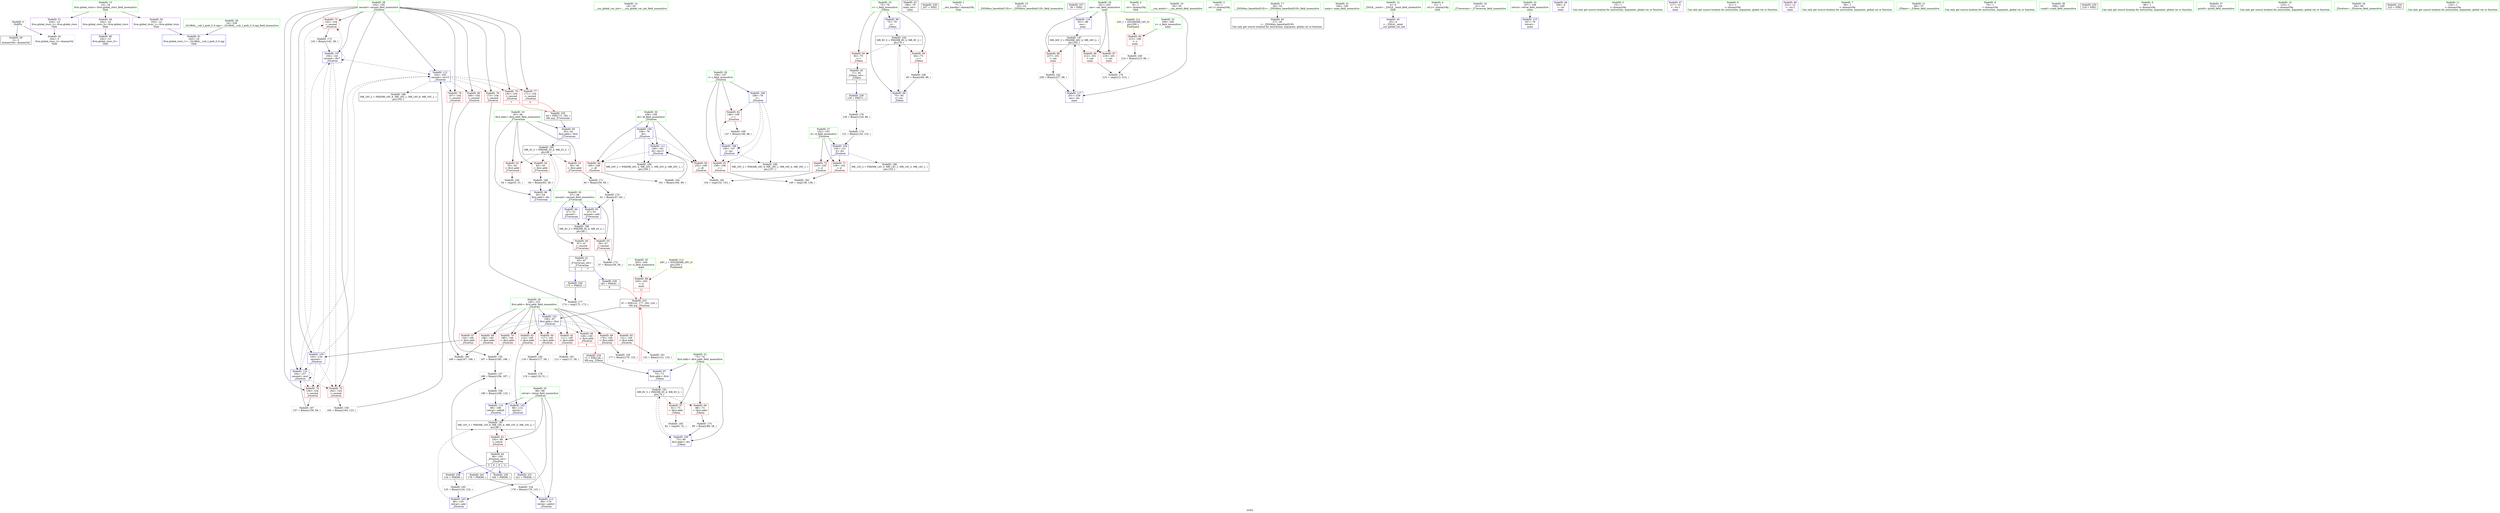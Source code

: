digraph "SVFG" {
	label="SVFG";

	Node0x55b340d755b0 [shape=record,color=grey,label="{NodeID: 0\nNullPtr}"];
	Node0x55b340d755b0 -> Node0x55b340d8d680[style=solid];
	Node0x55b340d755b0 -> Node0x55b340d91300[style=solid];
	Node0x55b340d98070 [shape=record,color=grey,label="{NodeID: 180\n169 = cmp(167, 168, )\n}"];
	Node0x55b340d8df00 [shape=record,color=blue,label="{NodeID: 97\n73\<--72\nfirst.addr\<--first\n_Z3lenx\n}"];
	Node0x55b340d8df00 -> Node0x55b340da0940[style=dashed];
	Node0x55b340d8c090 [shape=record,color=green,label="{NodeID: 14\n19\<--20\n__cxx_global_var_init\<--__cxx_global_var_init_field_insensitive\n}"];
	Node0x55b340d92ad0 [shape=record,color=blue,label="{NodeID: 111\n108\<--161\ni8\<--inc13\n_Z5solvex\n}"];
	Node0x55b340d92ad0 -> Node0x55b340d90b50[style=dashed];
	Node0x55b340d92ad0 -> Node0x55b340d90c20[style=dashed];
	Node0x55b340d92ad0 -> Node0x55b340d92ad0[style=dashed];
	Node0x55b340d92ad0 -> Node0x55b340da0440[style=dashed];
	Node0x55b340d8ccd0 [shape=record,color=green,label="{NodeID: 28\n104\<--105\nsecond\<--second_field_insensitive\n_Z5solvex\n}"];
	Node0x55b340d8ccd0 -> Node0x55b340d90330[style=solid];
	Node0x55b340d8ccd0 -> Node0x55b340d90400[style=solid];
	Node0x55b340d8ccd0 -> Node0x55b340d904d0[style=solid];
	Node0x55b340d8ccd0 -> Node0x55b340d905a0[style=solid];
	Node0x55b340d8ccd0 -> Node0x55b340d90670[style=solid];
	Node0x55b340d8ccd0 -> Node0x55b340d90740[style=solid];
	Node0x55b340d8ccd0 -> Node0x55b340d90810[style=solid];
	Node0x55b340d8ccd0 -> Node0x55b340d908e0[style=solid];
	Node0x55b340d8ccd0 -> Node0x55b340d8e580[style=solid];
	Node0x55b340d8ccd0 -> Node0x55b340d92790[style=solid];
	Node0x55b340d8ccd0 -> Node0x55b340d92a00[style=solid];
	Node0x55b340d8ccd0 -> Node0x55b340d92ba0[style=solid];
	Node0x55b340d8d950 [shape=record,color=black,label="{NodeID: 42\n196\<--79\nmain_ret\<--\nmain\n}"];
	Node0x55b340d8f560 [shape=record,color=red,label="{NodeID: 56\n67\<--47\n\<--second\n_Z7reversex\n}"];
	Node0x55b340d8f560 -> Node0x55b340d8d880[style=solid];
	Node0x55b340db0e30 [shape=record,color=black,label="{NodeID: 236\n207 = PHI()\n}"];
	Node0x55b340d900c0 [shape=record,color=red,label="{NodeID: 70\n185\<--100\n\<--first.addr\n_Z5solvex\n}"];
	Node0x55b340d900c0 -> Node0x55b340d95af0[style=solid];
	Node0x55b340d96cf0 [shape=record,color=grey,label="{NodeID: 167\n157 = Binary(156, 58, )\n}"];
	Node0x55b340d96cf0 -> Node0x55b340d92a00[style=solid];
	Node0x55b340d90c20 [shape=record,color=red,label="{NodeID: 84\n160\<--108\n\<--i8\n_Z5solvex\n}"];
	Node0x55b340d90c20 -> Node0x55b340d96870[style=solid];
	Node0x55b340d86330 [shape=record,color=green,label="{NodeID: 1\n7\<--1\n__dso_handle\<--dummyObj\nGlob }"];
	Node0x55b340d981f0 [shape=record,color=grey,label="{NodeID: 181\n112 = cmp(111, 58, )\n}"];
	Node0x55b340d8dfd0 [shape=record,color=blue,label="{NodeID: 98\n75\<--79\nr\<--\n_Z3lenx\n}"];
	Node0x55b340d8dfd0 -> Node0x55b340d91a80[style=dashed];
	Node0x55b340d8c120 [shape=record,color=green,label="{NodeID: 15\n23\<--24\n_ZNSt8ios_base4InitC1Ev\<--_ZNSt8ios_base4InitC1Ev_field_insensitive\n}"];
	Node0x55b340d92570 [shape=record,color=black,label="{NodeID: 195\nMR_2V_3 = PHI(MR_2V_4, MR_2V_2, )\npts\{46 \}\n}"];
	Node0x55b340d92570 -> Node0x55b340d8f220[style=dashed];
	Node0x55b340d92570 -> Node0x55b340d8f2f0[style=dashed];
	Node0x55b340d92570 -> Node0x55b340d8f3c0[style=dashed];
	Node0x55b340d92570 -> Node0x55b340d8de30[style=dashed];
	Node0x55b340d92ba0 [shape=record,color=blue,label="{NodeID: 112\n104\<--165\nsecond\<--inc15\n_Z5solvex\n}"];
	Node0x55b340d92ba0 -> Node0x55b340d905a0[style=dashed];
	Node0x55b340d92ba0 -> Node0x55b340d90670[style=dashed];
	Node0x55b340d92ba0 -> Node0x55b340d90740[style=dashed];
	Node0x55b340d92ba0 -> Node0x55b340d90810[style=dashed];
	Node0x55b340d92ba0 -> Node0x55b340d908e0[style=dashed];
	Node0x55b340d92ba0 -> Node0x55b340d9fa40[style=dashed];
	Node0x55b340d8cda0 [shape=record,color=green,label="{NodeID: 29\n106\<--107\ni\<--i_field_insensitive\n_Z5solvex\n}"];
	Node0x55b340d8cda0 -> Node0x55b340d909b0[style=solid];
	Node0x55b340d8cda0 -> Node0x55b340d90a80[style=solid];
	Node0x55b340d8cda0 -> Node0x55b340d926c0[style=solid];
	Node0x55b340d8cda0 -> Node0x55b340d92860[style=solid];
	Node0x55b340d8da20 [shape=record,color=black,label="{NodeID: 43\n71\<--92\n_Z3lenx_ret\<--\n_Z3lenx\n|{<s0>4}}"];
	Node0x55b340d8da20:s0 -> Node0x55b340db1260[style=solid,color=blue];
	Node0x55b340d8f630 [shape=record,color=red,label="{NodeID: 57\n81\<--73\n\<--first.addr\n_Z3lenx\n}"];
	Node0x55b340d8f630 -> Node0x55b340d984f0[style=solid];
	Node0x55b340db0f30 [shape=record,color=black,label="{NodeID: 237\n26 = PHI()\n}"];
	Node0x55b340d95970 [shape=record,color=grey,label="{NodeID: 154\n179 = Binary(178, 123, )\n}"];
	Node0x55b340d95970 -> Node0x55b340d92c70[style=solid];
	Node0x55b340d90190 [shape=record,color=red,label="{NodeID: 71\n139\<--102\n\<--d\n_Z5solvex\n}"];
	Node0x55b340d90190 -> Node0x55b340d987f0[style=solid];
	Node0x55b340d96e70 [shape=record,color=grey,label="{NodeID: 168\n147 = Binary(146, 86, )\n}"];
	Node0x55b340d96e70 -> Node0x55b340d92860[style=solid];
	Node0x55b340d90cf0 [shape=record,color=red,label="{NodeID: 85\n213\<--199\n\<--z\nmain\n}"];
	Node0x55b340d90cf0 -> Node0x55b340d96270[style=solid];
	Node0x55b340d75640 [shape=record,color=green,label="{NodeID: 2\n8\<--1\n.str\<--dummyObj\nGlob }"];
	Node0x55b340d98370 [shape=record,color=grey,label="{NodeID: 182\n154 = cmp(152, 153, )\n}"];
	Node0x55b340d8e0a0 [shape=record,color=blue,label="{NodeID: 99\n75\<--85\nr\<--inc\n_Z3lenx\n}"];
	Node0x55b340d8e0a0 -> Node0x55b340d91a80[style=dashed];
	Node0x55b340d8c220 [shape=record,color=green,label="{NodeID: 16\n29\<--30\n__cxa_atexit\<--__cxa_atexit_field_insensitive\n}"];
	Node0x55b340da3260 [shape=record,color=black,label="{NodeID: 196\nMR_4V_3 = PHI(MR_4V_4, MR_4V_2, )\npts\{48 \}\n}"];
	Node0x55b340da3260 -> Node0x55b340d8f490[style=dashed];
	Node0x55b340da3260 -> Node0x55b340d8f560[style=dashed];
	Node0x55b340da3260 -> Node0x55b340d915a0[style=dashed];
	Node0x55b340d92c70 [shape=record,color=blue,label="{NodeID: 113\n98\<--179\nretval\<--add22\n_Z5solvex\n}"];
	Node0x55b340d92c70 -> Node0x55b340d9f540[style=dashed];
	Node0x55b340d8ce70 [shape=record,color=green,label="{NodeID: 30\n108\<--109\ni8\<--i8_field_insensitive\n_Z5solvex\n}"];
	Node0x55b340d8ce70 -> Node0x55b340d90b50[style=solid];
	Node0x55b340d8ce70 -> Node0x55b340d90c20[style=solid];
	Node0x55b340d8ce70 -> Node0x55b340d92930[style=solid];
	Node0x55b340d8ce70 -> Node0x55b340d92ad0[style=solid];
	Node0x55b340d8daf0 [shape=record,color=black,label="{NodeID: 44\n96\<--192\n_Z5solvex_ret\<--\n_Z5solvex\n|{<s0>3|<s1>6|<s2>8|<s3>11}}"];
	Node0x55b340d8daf0:s0 -> Node0x55b340db1030[style=solid,color=blue];
	Node0x55b340d8daf0:s1 -> Node0x55b340db14e0[style=solid,color=blue];
	Node0x55b340d8daf0:s2 -> Node0x55b340dafad0[style=solid,color=blue];
	Node0x55b340d8daf0:s3 -> Node0x55b340dafca0[style=solid,color=blue];
	Node0x55b340d8f700 [shape=record,color=red,label="{NodeID: 58\n88\<--73\n\<--first.addr\n_Z3lenx\n}"];
	Node0x55b340d8f700 -> Node0x55b340d978f0[style=solid];
	Node0x55b340db1030 [shape=record,color=black,label="{NodeID: 238\n124 = PHI(96, )\n}"];
	Node0x55b340db1030 -> Node0x55b340d969f0[style=solid];
	Node0x55b340d95af0 [shape=record,color=grey,label="{NodeID: 155\n187 = Binary(185, 186, )\n}"];
	Node0x55b340d95af0 -> Node0x55b340d95df0[style=solid];
	Node0x55b340d90260 [shape=record,color=red,label="{NodeID: 72\n153\<--102\n\<--d\n_Z5solvex\n}"];
	Node0x55b340d90260 -> Node0x55b340d98370[style=solid];
	Node0x55b340d96ff0 [shape=record,color=grey,label="{NodeID: 169\n64 = Binary(63, 58, )\n}"];
	Node0x55b340d96ff0 -> Node0x55b340d8de30[style=solid];
	Node0x55b340d90dc0 [shape=record,color=red,label="{NodeID: 86\n212\<--201\n\<--cas\nmain\n}"];
	Node0x55b340d90dc0 -> Node0x55b340d97ef0[style=solid];
	Node0x55b340d8b250 [shape=record,color=green,label="{NodeID: 3\n10\<--1\n.str.1\<--dummyObj\nGlob }"];
	Node0x55b340d984f0 [shape=record,color=grey,label="{NodeID: 183\n82 = cmp(81, 51, )\n}"];
	Node0x55b340d8e170 [shape=record,color=blue,label="{NodeID: 100\n73\<--89\nfirst.addr\<--div\n_Z3lenx\n}"];
	Node0x55b340d8e170 -> Node0x55b340da0940[style=dashed];
	Node0x55b340d8c320 [shape=record,color=green,label="{NodeID: 17\n28\<--34\n_ZNSt8ios_base4InitD1Ev\<--_ZNSt8ios_base4InitD1Ev_field_insensitive\n}"];
	Node0x55b340d8c320 -> Node0x55b340d8d780[style=solid];
	Node0x55b340da3760 [shape=record,color=black,label="{NodeID: 197\nMR_26V_3 = PHI(MR_26V_4, MR_26V_2, )\npts\{202 \}\n}"];
	Node0x55b340da3760 -> Node0x55b340d90dc0[style=dashed];
	Node0x55b340da3760 -> Node0x55b340d90e90[style=dashed];
	Node0x55b340da3760 -> Node0x55b340d90f60[style=dashed];
	Node0x55b340da3760 -> Node0x55b340d92fb0[style=dashed];
	Node0x55b340d92d40 [shape=record,color=blue,label="{NodeID: 114\n98\<--189\nretval\<--add28\n_Z5solvex\n}"];
	Node0x55b340d92d40 -> Node0x55b340d9f540[style=dashed];
	Node0x55b340d8cf40 [shape=record,color=green,label="{NodeID: 31\n194\<--195\nmain\<--main_field_insensitive\n}"];
	Node0x55b340da62e0 [shape=record,color=yellow,style=double,label="{NodeID: 211\n24V_1 = ENCHI(MR_24V_0)\npts\{200 \}\nFun[main]}"];
	Node0x55b340da62e0 -> Node0x55b340d90cf0[style=dashed];
	Node0x55b340d8dbc0 [shape=record,color=purple,label="{NodeID: 45\n25\<--4\n\<--_ZStL8__ioinit\n__cxx_global_var_init\n}"];
	Node0x55b340d8f7d0 [shape=record,color=red,label="{NodeID: 59\n84\<--75\n\<--r\n_Z3lenx\n}"];
	Node0x55b340d8f7d0 -> Node0x55b340d96b70[style=solid];
	Node0x55b340db1260 [shape=record,color=black,label="{NodeID: 239\n129 = PHI(71, )\n}"];
	Node0x55b340db1260 -> Node0x55b340d97a70[style=solid];
	Node0x55b340d95c70 [shape=record,color=grey,label="{NodeID: 156\n177 = Binary(176, 123, )\n|{<s0>6}}"];
	Node0x55b340d95c70:s0 -> Node0x55b340db06a0[style=solid,color=red];
	Node0x55b340d90330 [shape=record,color=red,label="{NodeID: 73\n142\<--104\n\<--second\n_Z5solvex\n}"];
	Node0x55b340d90330 -> Node0x55b340d975f0[style=solid];
	Node0x55b340d97170 [shape=record,color=grey,label="{NodeID: 170\n61 = Binary(57, 60, )\n}"];
	Node0x55b340d97170 -> Node0x55b340d915a0[style=solid];
	Node0x55b340d90e90 [shape=record,color=red,label="{NodeID: 87\n219\<--201\n\<--cas\nmain\n}"];
	Node0x55b340d8b2e0 [shape=record,color=green,label="{NodeID: 4\n12\<--1\n.str.2\<--dummyObj\nGlob }"];
	Node0x55b340d98670 [shape=record,color=grey,label="{NodeID: 184\n54 = cmp(53, 51, )\n}"];
	Node0x55b340d8e240 [shape=record,color=blue,label="{NodeID: 101\n100\<--97\nfirst.addr\<--first\n_Z5solvex\n}"];
	Node0x55b340d8e240 -> Node0x55b340d8fa40[style=dashed];
	Node0x55b340d8e240 -> Node0x55b340d8fb10[style=dashed];
	Node0x55b340d8e240 -> Node0x55b340d8fbe0[style=dashed];
	Node0x55b340d8e240 -> Node0x55b340d8fcb0[style=dashed];
	Node0x55b340d8e240 -> Node0x55b340d8fd80[style=dashed];
	Node0x55b340d8e240 -> Node0x55b340d8fe50[style=dashed];
	Node0x55b340d8e240 -> Node0x55b340d8ff20[style=dashed];
	Node0x55b340d8e240 -> Node0x55b340d8fff0[style=dashed];
	Node0x55b340d8e240 -> Node0x55b340d900c0[style=dashed];
	Node0x55b340d8c420 [shape=record,color=green,label="{NodeID: 18\n41\<--42\n_Z7reversex\<--_Z7reversex_field_insensitive\n}"];
	Node0x55b340d92e10 [shape=record,color=blue,label="{NodeID: 115\n197\<--79\nretval\<--\nmain\n}"];
	Node0x55b340d8d040 [shape=record,color=green,label="{NodeID: 32\n197\<--198\nretval\<--retval_field_insensitive\nmain\n}"];
	Node0x55b340d8d040 -> Node0x55b340d92e10[style=solid];
	Node0x55b340d8dc90 [shape=record,color=purple,label="{NodeID: 46\n206\<--8\n\<--.str\nmain\n}"];
	Node0x55b340d8f8a0 [shape=record,color=red,label="{NodeID: 60\n92\<--75\n\<--r\n_Z3lenx\n}"];
	Node0x55b340d8f8a0 -> Node0x55b340d8da20[style=solid];
	Node0x55b340db13a0 [shape=record,color=black,label="{NodeID: 240\n172 = PHI(43, )\n}"];
	Node0x55b340db13a0 -> Node0x55b340d97bf0[style=solid];
	Node0x55b340d95df0 [shape=record,color=grey,label="{NodeID: 157\n188 = Binary(184, 187, )\n}"];
	Node0x55b340d95df0 -> Node0x55b340d95f70[style=solid];
	Node0x55b340d90400 [shape=record,color=red,label="{NodeID: 74\n156\<--104\n\<--second\n_Z5solvex\n}"];
	Node0x55b340d90400 -> Node0x55b340d96cf0[style=solid];
	Node0x55b340d972f0 [shape=record,color=grey,label="{NodeID: 171\n60 = Binary(59, 58, )\n}"];
	Node0x55b340d972f0 -> Node0x55b340d97170[style=solid];
	Node0x55b340d90f60 [shape=record,color=red,label="{NodeID: 88\n227\<--201\n\<--cas\nmain\n}"];
	Node0x55b340d90f60 -> Node0x55b340d96570[style=solid];
	Node0x55b340d8bb80 [shape=record,color=green,label="{NodeID: 5\n15\<--1\n\<--dummyObj\nCan only get source location for instruction, argument, global var or function.}"];
	Node0x55b340d987f0 [shape=record,color=grey,label="{NodeID: 185\n140 = cmp(138, 139, )\n}"];
	Node0x55b340d8e310 [shape=record,color=blue,label="{NodeID: 102\n98\<--114\nretval\<--\n_Z5solvex\n}"];
	Node0x55b340d8e310 -> Node0x55b340d9f540[style=dashed];
	Node0x55b340d8c520 [shape=record,color=green,label="{NodeID: 19\n45\<--46\nfirst.addr\<--first.addr_field_insensitive\n_Z7reversex\n}"];
	Node0x55b340d8c520 -> Node0x55b340d8f220[style=solid];
	Node0x55b340d8c520 -> Node0x55b340d8f2f0[style=solid];
	Node0x55b340d8c520 -> Node0x55b340d8f3c0[style=solid];
	Node0x55b340d8c520 -> Node0x55b340d91400[style=solid];
	Node0x55b340d8c520 -> Node0x55b340d8de30[style=solid];
	Node0x55b340d92ee0 [shape=record,color=blue,label="{NodeID: 116\n201\<--86\ncas\<--\nmain\n}"];
	Node0x55b340d92ee0 -> Node0x55b340da3760[style=dashed];
	Node0x55b340d8d110 [shape=record,color=green,label="{NodeID: 33\n199\<--200\nz\<--z_field_insensitive\nmain\n}"];
	Node0x55b340d8d110 -> Node0x55b340d90cf0[style=solid];
	Node0x55b340da64a0 [shape=record,color=yellow,style=double,label="{NodeID: 213\n28V_1 = ENCHI(MR_28V_0)\npts\{204 \}\nFun[main]}"];
	Node0x55b340da64a0 -> Node0x55b340d91030[style=dashed];
	Node0x55b340d8dd60 [shape=record,color=purple,label="{NodeID: 47\n217\<--10\n\<--.str.1\nmain\n}"];
	Node0x55b340d8f970 [shape=record,color=red,label="{NodeID: 61\n192\<--98\n\<--retval\n_Z5solvex\n}"];
	Node0x55b340d8f970 -> Node0x55b340d8daf0[style=solid];
	Node0x55b340db14e0 [shape=record,color=black,label="{NodeID: 241\n178 = PHI(96, )\n}"];
	Node0x55b340db14e0 -> Node0x55b340d95970[style=solid];
	Node0x55b340d95f70 [shape=record,color=grey,label="{NodeID: 158\n189 = Binary(188, 123, )\n}"];
	Node0x55b340d95f70 -> Node0x55b340d92d40[style=solid];
	Node0x55b340d904d0 [shape=record,color=red,label="{NodeID: 75\n164\<--104\n\<--second\n_Z5solvex\n}"];
	Node0x55b340d904d0 -> Node0x55b340d960f0[style=solid];
	Node0x55b340d97470 [shape=record,color=grey,label="{NodeID: 172\n57 = Binary(58, 56, )\n}"];
	Node0x55b340d97470 -> Node0x55b340d97170[style=solid];
	Node0x55b340d91030 [shape=record,color=red,label="{NodeID: 89\n220\<--203\n\<--n\nmain\n|{<s0>11}}"];
	Node0x55b340d91030:s0 -> Node0x55b340db06a0[style=solid,color=red];
	Node0x55b340d8bc10 [shape=record,color=green,label="{NodeID: 6\n51\<--1\n\<--dummyObj\nCan only get source location for instruction, argument, global var or function.}"];
	Node0x55b340d9f040 [shape=record,color=black,label="{NodeID: 186\nMR_14V_2 = PHI(MR_14V_3, MR_14V_1, MR_14V_3, MR_14V_1, )\npts\{103 \}\n}"];
	Node0x55b340d8e3e0 [shape=record,color=blue,label="{NodeID: 103\n98\<--125\nretval\<--add\n_Z5solvex\n}"];
	Node0x55b340d8e3e0 -> Node0x55b340d9f540[style=dashed];
	Node0x55b340d8c5f0 [shape=record,color=green,label="{NodeID: 20\n47\<--48\nsecond\<--second_field_insensitive\n_Z7reversex\n}"];
	Node0x55b340d8c5f0 -> Node0x55b340d8f490[style=solid];
	Node0x55b340d8c5f0 -> Node0x55b340d8f560[style=solid];
	Node0x55b340d8c5f0 -> Node0x55b340d914d0[style=solid];
	Node0x55b340d8c5f0 -> Node0x55b340d915a0[style=solid];
	Node0x55b340d92fb0 [shape=record,color=blue,label="{NodeID: 117\n201\<--228\ncas\<--inc\nmain\n}"];
	Node0x55b340d92fb0 -> Node0x55b340da3760[style=dashed];
	Node0x55b340d8d1e0 [shape=record,color=green,label="{NodeID: 34\n201\<--202\ncas\<--cas_field_insensitive\nmain\n}"];
	Node0x55b340d8d1e0 -> Node0x55b340d90dc0[style=solid];
	Node0x55b340d8d1e0 -> Node0x55b340d90e90[style=solid];
	Node0x55b340d8d1e0 -> Node0x55b340d90f60[style=solid];
	Node0x55b340d8d1e0 -> Node0x55b340d92ee0[style=solid];
	Node0x55b340d8d1e0 -> Node0x55b340d92fb0[style=solid];
	Node0x55b340d8ee50 [shape=record,color=purple,label="{NodeID: 48\n222\<--12\n\<--.str.2\nmain\n}"];
	Node0x55b340b74f70 [shape=record,color=black,label="{NodeID: 228\n183 = PHI(43, )\n|{<s0>8}}"];
	Node0x55b340b74f70:s0 -> Node0x55b340db06a0[style=solid,color=red];
	Node0x55b340d8fa40 [shape=record,color=red,label="{NodeID: 62\n111\<--100\n\<--first.addr\n_Z5solvex\n}"];
	Node0x55b340d8fa40 -> Node0x55b340d981f0[style=solid];
	Node0x55b340d960f0 [shape=record,color=grey,label="{NodeID: 159\n165 = Binary(164, 123, )\n}"];
	Node0x55b340d960f0 -> Node0x55b340d92ba0[style=solid];
	Node0x55b340d905a0 [shape=record,color=red,label="{NodeID: 76\n167\<--104\n\<--second\n_Z5solvex\n}"];
	Node0x55b340d905a0 -> Node0x55b340d98070[style=solid];
	Node0x55b340d975f0 [shape=record,color=grey,label="{NodeID: 173\n143 = Binary(142, 58, )\n}"];
	Node0x55b340d975f0 -> Node0x55b340d92790[style=solid];
	Node0x55b340d91100 [shape=record,color=blue,label="{NodeID: 90\n242\<--15\nllvm.global_ctors_0\<--\nGlob }"];
	Node0x55b340d8bca0 [shape=record,color=green,label="{NodeID: 7\n58\<--1\n\<--dummyObj\nCan only get source location for instruction, argument, global var or function.}"];
	Node0x55b340d9f540 [shape=record,color=black,label="{NodeID: 187\nMR_10V_3 = PHI(MR_10V_6, MR_10V_4, MR_10V_5, MR_10V_2, )\npts\{99 \}\n}"];
	Node0x55b340d9f540 -> Node0x55b340d8f970[style=dashed];
	Node0x55b340d8e4b0 [shape=record,color=blue,label="{NodeID: 104\n102\<--131\nd\<--div\n_Z5solvex\n}"];
	Node0x55b340d8e4b0 -> Node0x55b340d90190[style=dashed];
	Node0x55b340d8e4b0 -> Node0x55b340d90260[style=dashed];
	Node0x55b340d8e4b0 -> Node0x55b340d9f040[style=dashed];
	Node0x55b340d8c6c0 [shape=record,color=green,label="{NodeID: 21\n69\<--70\n_Z3lenx\<--_Z3lenx_field_insensitive\n}"];
	Node0x55b340d8d2b0 [shape=record,color=green,label="{NodeID: 35\n203\<--204\nn\<--n_field_insensitive\nmain\n}"];
	Node0x55b340d8d2b0 -> Node0x55b340d91030[style=solid];
	Node0x55b340d8ef20 [shape=record,color=purple,label="{NodeID: 49\n242\<--14\nllvm.global_ctors_0\<--llvm.global_ctors\nGlob }"];
	Node0x55b340d8ef20 -> Node0x55b340d91100[style=solid];
	Node0x55b340dafad0 [shape=record,color=black,label="{NodeID: 229\n184 = PHI(96, )\n}"];
	Node0x55b340dafad0 -> Node0x55b340d95df0[style=solid];
	Node0x55b340d8fb10 [shape=record,color=red,label="{NodeID: 63\n114\<--100\n\<--first.addr\n_Z5solvex\n}"];
	Node0x55b340d8fb10 -> Node0x55b340d8e310[style=solid];
	Node0x55b340d96270 [shape=record,color=grey,label="{NodeID: 160\n214 = Binary(213, 86, )\n}"];
	Node0x55b340d96270 -> Node0x55b340d97ef0[style=solid];
	Node0x55b340d90670 [shape=record,color=red,label="{NodeID: 77\n171\<--104\n\<--second\n_Z5solvex\n|{<s0>5}}"];
	Node0x55b340d90670:s0 -> Node0x55b340db0b90[style=solid,color=red];
	Node0x55b340d97770 [shape=record,color=grey,label="{NodeID: 174\n131 = Binary(130, 132, )\n}"];
	Node0x55b340d97770 -> Node0x55b340d8e4b0[style=solid];
	Node0x55b340d91200 [shape=record,color=blue,label="{NodeID: 91\n243\<--16\nllvm.global_ctors_1\<--_GLOBAL__sub_I_piob_0_0.cpp\nGlob }"];
	Node0x55b340d8bd30 [shape=record,color=green,label="{NodeID: 8\n79\<--1\n\<--dummyObj\nCan only get source location for instruction, argument, global var or function.}"];
	Node0x55b340d9fa40 [shape=record,color=black,label="{NodeID: 188\nMR_16V_2 = PHI(MR_16V_8, MR_16V_1, MR_16V_8, MR_16V_1, )\npts\{105 \}\n}"];
	Node0x55b340d8e580 [shape=record,color=blue,label="{NodeID: 105\n104\<--134\nsecond\<--\n_Z5solvex\n}"];
	Node0x55b340d8e580 -> Node0x55b340d90330[style=dashed];
	Node0x55b340d8e580 -> Node0x55b340d90400[style=dashed];
	Node0x55b340d8e580 -> Node0x55b340d904d0[style=dashed];
	Node0x55b340d8e580 -> Node0x55b340d92790[style=dashed];
	Node0x55b340d8e580 -> Node0x55b340d92a00[style=dashed];
	Node0x55b340d8e580 -> Node0x55b340d92ba0[style=dashed];
	Node0x55b340d8c7c0 [shape=record,color=green,label="{NodeID: 22\n73\<--74\nfirst.addr\<--first.addr_field_insensitive\n_Z3lenx\n}"];
	Node0x55b340d8c7c0 -> Node0x55b340d8f630[style=solid];
	Node0x55b340d8c7c0 -> Node0x55b340d8f700[style=solid];
	Node0x55b340d8c7c0 -> Node0x55b340d8df00[style=solid];
	Node0x55b340d8c7c0 -> Node0x55b340d8e170[style=solid];
	Node0x55b340d8d380 [shape=record,color=green,label="{NodeID: 36\n208\<--209\nscanf\<--scanf_field_insensitive\n}"];
	Node0x55b340d8f020 [shape=record,color=purple,label="{NodeID: 50\n243\<--14\nllvm.global_ctors_1\<--llvm.global_ctors\nGlob }"];
	Node0x55b340d8f020 -> Node0x55b340d91200[style=solid];
	Node0x55b340dafbd0 [shape=record,color=black,label="{NodeID: 230\n218 = PHI()\n}"];
	Node0x55b340d8fbe0 [shape=record,color=red,label="{NodeID: 64\n117\<--100\n\<--first.addr\n_Z5solvex\n}"];
	Node0x55b340d8fbe0 -> Node0x55b340d966f0[style=solid];
	Node0x55b340d963f0 [shape=record,color=grey,label="{NodeID: 161\n122 = Binary(121, 123, )\n|{<s0>3}}"];
	Node0x55b340d963f0:s0 -> Node0x55b340db06a0[style=solid,color=red];
	Node0x55b340d90740 [shape=record,color=red,label="{NodeID: 78\n173\<--104\n\<--second\n_Z5solvex\n}"];
	Node0x55b340d90740 -> Node0x55b340d97bf0[style=solid];
	Node0x55b340d978f0 [shape=record,color=grey,label="{NodeID: 175\n89 = Binary(88, 58, )\n}"];
	Node0x55b340d978f0 -> Node0x55b340d8e170[style=solid];
	Node0x55b340d91300 [shape=record,color=blue, style = dotted,label="{NodeID: 92\n244\<--3\nllvm.global_ctors_2\<--dummyVal\nGlob }"];
	Node0x55b340d8bdc0 [shape=record,color=green,label="{NodeID: 9\n86\<--1\n\<--dummyObj\nCan only get source location for instruction, argument, global var or function.}"];
	Node0x55b340d9ff40 [shape=record,color=black,label="{NodeID: 189\nMR_18V_2 = PHI(MR_18V_4, MR_18V_1, MR_18V_4, MR_18V_1, )\npts\{107 \}\n}"];
	Node0x55b340d926c0 [shape=record,color=blue,label="{NodeID: 106\n106\<--79\ni\<--\n_Z5solvex\n}"];
	Node0x55b340d926c0 -> Node0x55b340d909b0[style=dashed];
	Node0x55b340d926c0 -> Node0x55b340d90a80[style=dashed];
	Node0x55b340d926c0 -> Node0x55b340d92860[style=dashed];
	Node0x55b340d926c0 -> Node0x55b340d9ff40[style=dashed];
	Node0x55b340d8c890 [shape=record,color=green,label="{NodeID: 23\n75\<--76\nr\<--r_field_insensitive\n_Z3lenx\n}"];
	Node0x55b340d8c890 -> Node0x55b340d8f7d0[style=solid];
	Node0x55b340d8c890 -> Node0x55b340d8f8a0[style=solid];
	Node0x55b340d8c890 -> Node0x55b340d8dfd0[style=solid];
	Node0x55b340d8c890 -> Node0x55b340d8e0a0[style=solid];
	Node0x55b340d8d480 [shape=record,color=green,label="{NodeID: 37\n224\<--225\nprintf\<--printf_field_insensitive\n}"];
	Node0x55b340d8f120 [shape=record,color=purple,label="{NodeID: 51\n244\<--14\nllvm.global_ctors_2\<--llvm.global_ctors\nGlob }"];
	Node0x55b340d8f120 -> Node0x55b340d91300[style=solid];
	Node0x55b340dafca0 [shape=record,color=black,label="{NodeID: 231\n221 = PHI(96, )\n}"];
	Node0x55b340d8fcb0 [shape=record,color=red,label="{NodeID: 65\n121\<--100\n\<--first.addr\n_Z5solvex\n}"];
	Node0x55b340d8fcb0 -> Node0x55b340d963f0[style=solid];
	Node0x55b340d96570 [shape=record,color=grey,label="{NodeID: 162\n228 = Binary(227, 86, )\n}"];
	Node0x55b340d96570 -> Node0x55b340d92fb0[style=solid];
	Node0x55b340d90810 [shape=record,color=red,label="{NodeID: 79\n182\<--104\n\<--second\n_Z5solvex\n|{<s0>7}}"];
	Node0x55b340d90810:s0 -> Node0x55b340db0b90[style=solid,color=red];
	Node0x55b340d97a70 [shape=record,color=grey,label="{NodeID: 176\n130 = Binary(129, 86, )\n}"];
	Node0x55b340d97a70 -> Node0x55b340d97770[style=solid];
	Node0x55b340d91400 [shape=record,color=blue,label="{NodeID: 93\n45\<--44\nfirst.addr\<--first\n_Z7reversex\n}"];
	Node0x55b340d91400 -> Node0x55b340d92570[style=dashed];
	Node0x55b340d8be50 [shape=record,color=green,label="{NodeID: 10\n123\<--1\n\<--dummyObj\nCan only get source location for instruction, argument, global var or function.}"];
	Node0x55b340da0440 [shape=record,color=black,label="{NodeID: 190\nMR_20V_2 = PHI(MR_20V_4, MR_20V_1, MR_20V_4, MR_20V_1, )\npts\{109 \}\n}"];
	Node0x55b340d92790 [shape=record,color=blue,label="{NodeID: 107\n104\<--143\nsecond\<--div7\n_Z5solvex\n}"];
	Node0x55b340d92790 -> Node0x55b340d90330[style=dashed];
	Node0x55b340d92790 -> Node0x55b340d90400[style=dashed];
	Node0x55b340d92790 -> Node0x55b340d904d0[style=dashed];
	Node0x55b340d92790 -> Node0x55b340d92790[style=dashed];
	Node0x55b340d92790 -> Node0x55b340d92a00[style=dashed];
	Node0x55b340d92790 -> Node0x55b340d92ba0[style=dashed];
	Node0x55b340d8c960 [shape=record,color=green,label="{NodeID: 24\n94\<--95\n_Z5solvex\<--_Z5solvex_field_insensitive\n}"];
	Node0x55b340d8d580 [shape=record,color=green,label="{NodeID: 38\n16\<--238\n_GLOBAL__sub_I_piob_0_0.cpp\<--_GLOBAL__sub_I_piob_0_0.cpp_field_insensitive\n}"];
	Node0x55b340d8d580 -> Node0x55b340d91200[style=solid];
	Node0x55b340d8f220 [shape=record,color=red,label="{NodeID: 52\n53\<--45\n\<--first.addr\n_Z7reversex\n}"];
	Node0x55b340d8f220 -> Node0x55b340d98670[style=solid];
	Node0x55b340db05d0 [shape=record,color=black,label="{NodeID: 232\n223 = PHI()\n}"];
	Node0x55b340d8fd80 [shape=record,color=red,label="{NodeID: 66\n128\<--100\n\<--first.addr\n_Z5solvex\n|{<s0>4}}"];
	Node0x55b340d8fd80:s0 -> Node0x55b340db0a80[style=solid,color=red];
	Node0x55b340d966f0 [shape=record,color=grey,label="{NodeID: 163\n118 = Binary(117, 58, )\n}"];
	Node0x55b340d966f0 -> Node0x55b340d97d70[style=solid];
	Node0x55b340d908e0 [shape=record,color=red,label="{NodeID: 80\n186\<--104\n\<--second\n_Z5solvex\n}"];
	Node0x55b340d908e0 -> Node0x55b340d95af0[style=solid];
	Node0x55b340d97bf0 [shape=record,color=grey,label="{NodeID: 177\n174 = cmp(172, 173, )\n}"];
	Node0x55b340d914d0 [shape=record,color=blue,label="{NodeID: 94\n47\<--51\nsecond\<--\n_Z7reversex\n}"];
	Node0x55b340d914d0 -> Node0x55b340da3260[style=dashed];
	Node0x55b340d8bee0 [shape=record,color=green,label="{NodeID: 11\n132\<--1\n\<--dummyObj\nCan only get source location for instruction, argument, global var or function.}"];
	Node0x55b340da0940 [shape=record,color=black,label="{NodeID: 191\nMR_6V_3 = PHI(MR_6V_4, MR_6V_2, )\npts\{74 \}\n}"];
	Node0x55b340da0940 -> Node0x55b340d8f630[style=dashed];
	Node0x55b340da0940 -> Node0x55b340d8f700[style=dashed];
	Node0x55b340da0940 -> Node0x55b340d8e170[style=dashed];
	Node0x55b340d92860 [shape=record,color=blue,label="{NodeID: 108\n106\<--147\ni\<--inc\n_Z5solvex\n}"];
	Node0x55b340d92860 -> Node0x55b340d909b0[style=dashed];
	Node0x55b340d92860 -> Node0x55b340d90a80[style=dashed];
	Node0x55b340d92860 -> Node0x55b340d92860[style=dashed];
	Node0x55b340d92860 -> Node0x55b340d9ff40[style=dashed];
	Node0x55b340d8ca60 [shape=record,color=green,label="{NodeID: 25\n98\<--99\nretval\<--retval_field_insensitive\n_Z5solvex\n}"];
	Node0x55b340d8ca60 -> Node0x55b340d8f970[style=solid];
	Node0x55b340d8ca60 -> Node0x55b340d8e310[style=solid];
	Node0x55b340d8ca60 -> Node0x55b340d8e3e0[style=solid];
	Node0x55b340d8ca60 -> Node0x55b340d92c70[style=solid];
	Node0x55b340d8ca60 -> Node0x55b340d92d40[style=solid];
	Node0x55b340d8d680 [shape=record,color=black,label="{NodeID: 39\n2\<--3\ndummyVal\<--dummyVal\n}"];
	Node0x55b340d8f2f0 [shape=record,color=red,label="{NodeID: 53\n59\<--45\n\<--first.addr\n_Z7reversex\n}"];
	Node0x55b340d8f2f0 -> Node0x55b340d972f0[style=solid];
	Node0x55b340db06a0 [shape=record,color=black,label="{NodeID: 233\n97 = PHI(122, 177, 183, 220, )\n0th arg _Z5solvex }"];
	Node0x55b340db06a0 -> Node0x55b340d8e240[style=solid];
	Node0x55b340d8fe50 [shape=record,color=red,label="{NodeID: 67\n134\<--100\n\<--first.addr\n_Z5solvex\n}"];
	Node0x55b340d8fe50 -> Node0x55b340d8e580[style=solid];
	Node0x55b340d96870 [shape=record,color=grey,label="{NodeID: 164\n161 = Binary(160, 86, )\n}"];
	Node0x55b340d96870 -> Node0x55b340d92ad0[style=solid];
	Node0x55b340d909b0 [shape=record,color=red,label="{NodeID: 81\n138\<--106\n\<--i\n_Z5solvex\n}"];
	Node0x55b340d909b0 -> Node0x55b340d987f0[style=solid];
	Node0x55b340d97d70 [shape=record,color=grey,label="{NodeID: 178\n119 = cmp(118, 51, )\n}"];
	Node0x55b340d915a0 [shape=record,color=blue,label="{NodeID: 95\n47\<--61\nsecond\<--add\n_Z7reversex\n}"];
	Node0x55b340d915a0 -> Node0x55b340da3260[style=dashed];
	Node0x55b340d8bf70 [shape=record,color=green,label="{NodeID: 12\n4\<--6\n_ZStL8__ioinit\<--_ZStL8__ioinit_field_insensitive\nGlob }"];
	Node0x55b340d8bf70 -> Node0x55b340d8dbc0[style=solid];
	Node0x55b340d91a80 [shape=record,color=black,label="{NodeID: 192\nMR_8V_3 = PHI(MR_8V_4, MR_8V_2, )\npts\{76 \}\n}"];
	Node0x55b340d91a80 -> Node0x55b340d8f7d0[style=dashed];
	Node0x55b340d91a80 -> Node0x55b340d8f8a0[style=dashed];
	Node0x55b340d91a80 -> Node0x55b340d8e0a0[style=dashed];
	Node0x55b340d92930 [shape=record,color=blue,label="{NodeID: 109\n108\<--79\ni8\<--\n_Z5solvex\n}"];
	Node0x55b340d92930 -> Node0x55b340d90b50[style=dashed];
	Node0x55b340d92930 -> Node0x55b340d90c20[style=dashed];
	Node0x55b340d92930 -> Node0x55b340d92ad0[style=dashed];
	Node0x55b340d92930 -> Node0x55b340da0440[style=dashed];
	Node0x55b340d8cb30 [shape=record,color=green,label="{NodeID: 26\n100\<--101\nfirst.addr\<--first.addr_field_insensitive\n_Z5solvex\n}"];
	Node0x55b340d8cb30 -> Node0x55b340d8fa40[style=solid];
	Node0x55b340d8cb30 -> Node0x55b340d8fb10[style=solid];
	Node0x55b340d8cb30 -> Node0x55b340d8fbe0[style=solid];
	Node0x55b340d8cb30 -> Node0x55b340d8fcb0[style=solid];
	Node0x55b340d8cb30 -> Node0x55b340d8fd80[style=solid];
	Node0x55b340d8cb30 -> Node0x55b340d8fe50[style=solid];
	Node0x55b340d8cb30 -> Node0x55b340d8ff20[style=solid];
	Node0x55b340d8cb30 -> Node0x55b340d8fff0[style=solid];
	Node0x55b340d8cb30 -> Node0x55b340d900c0[style=solid];
	Node0x55b340d8cb30 -> Node0x55b340d8e240[style=solid];
	Node0x55b340d8d780 [shape=record,color=black,label="{NodeID: 40\n27\<--28\n\<--_ZNSt8ios_base4InitD1Ev\nCan only get source location for instruction, argument, global var or function.}"];
	Node0x55b340d8f3c0 [shape=record,color=red,label="{NodeID: 54\n63\<--45\n\<--first.addr\n_Z7reversex\n}"];
	Node0x55b340d8f3c0 -> Node0x55b340d96ff0[style=solid];
	Node0x55b340db0a80 [shape=record,color=black,label="{NodeID: 234\n72 = PHI(128, )\n0th arg _Z3lenx }"];
	Node0x55b340db0a80 -> Node0x55b340d8df00[style=solid];
	Node0x55b340d8ff20 [shape=record,color=red,label="{NodeID: 68\n168\<--100\n\<--first.addr\n_Z5solvex\n}"];
	Node0x55b340d8ff20 -> Node0x55b340d98070[style=solid];
	Node0x55b340d969f0 [shape=record,color=grey,label="{NodeID: 165\n125 = Binary(124, 123, )\n}"];
	Node0x55b340d969f0 -> Node0x55b340d8e3e0[style=solid];
	Node0x55b340d90a80 [shape=record,color=red,label="{NodeID: 82\n146\<--106\n\<--i\n_Z5solvex\n}"];
	Node0x55b340d90a80 -> Node0x55b340d96e70[style=solid];
	Node0x55b340d97ef0 [shape=record,color=grey,label="{NodeID: 179\n215 = cmp(212, 214, )\n}"];
	Node0x55b340d8de30 [shape=record,color=blue,label="{NodeID: 96\n45\<--64\nfirst.addr\<--div\n_Z7reversex\n}"];
	Node0x55b340d8de30 -> Node0x55b340d92570[style=dashed];
	Node0x55b340d8c000 [shape=record,color=green,label="{NodeID: 13\n14\<--18\nllvm.global_ctors\<--llvm.global_ctors_field_insensitive\nGlob }"];
	Node0x55b340d8c000 -> Node0x55b340d8ef20[style=solid];
	Node0x55b340d8c000 -> Node0x55b340d8f020[style=solid];
	Node0x55b340d8c000 -> Node0x55b340d8f120[style=solid];
	Node0x55b340d92a00 [shape=record,color=blue,label="{NodeID: 110\n104\<--157\nsecond\<--mul\n_Z5solvex\n}"];
	Node0x55b340d92a00 -> Node0x55b340d90400[style=dashed];
	Node0x55b340d92a00 -> Node0x55b340d904d0[style=dashed];
	Node0x55b340d92a00 -> Node0x55b340d92a00[style=dashed];
	Node0x55b340d92a00 -> Node0x55b340d92ba0[style=dashed];
	Node0x55b340d8cc00 [shape=record,color=green,label="{NodeID: 27\n102\<--103\nd\<--d_field_insensitive\n_Z5solvex\n}"];
	Node0x55b340d8cc00 -> Node0x55b340d90190[style=solid];
	Node0x55b340d8cc00 -> Node0x55b340d90260[style=solid];
	Node0x55b340d8cc00 -> Node0x55b340d8e4b0[style=solid];
	Node0x55b340d8d880 [shape=record,color=black,label="{NodeID: 41\n43\<--67\n_Z7reversex_ret\<--\n_Z7reversex\n|{<s0>5|<s1>7}}"];
	Node0x55b340d8d880:s0 -> Node0x55b340db13a0[style=solid,color=blue];
	Node0x55b340d8d880:s1 -> Node0x55b340b74f70[style=solid,color=blue];
	Node0x55b340d8f490 [shape=record,color=red,label="{NodeID: 55\n56\<--47\n\<--second\n_Z7reversex\n}"];
	Node0x55b340d8f490 -> Node0x55b340d97470[style=solid];
	Node0x55b340db0b90 [shape=record,color=black,label="{NodeID: 235\n44 = PHI(171, 182, )\n0th arg _Z7reversex }"];
	Node0x55b340db0b90 -> Node0x55b340d91400[style=solid];
	Node0x55b340d8fff0 [shape=record,color=red,label="{NodeID: 69\n176\<--100\n\<--first.addr\n_Z5solvex\n}"];
	Node0x55b340d8fff0 -> Node0x55b340d95c70[style=solid];
	Node0x55b340d96b70 [shape=record,color=grey,label="{NodeID: 166\n85 = Binary(84, 86, )\n}"];
	Node0x55b340d96b70 -> Node0x55b340d8e0a0[style=solid];
	Node0x55b340d90b50 [shape=record,color=red,label="{NodeID: 83\n152\<--108\n\<--i8\n_Z5solvex\n}"];
	Node0x55b340d90b50 -> Node0x55b340d98370[style=solid];
}
